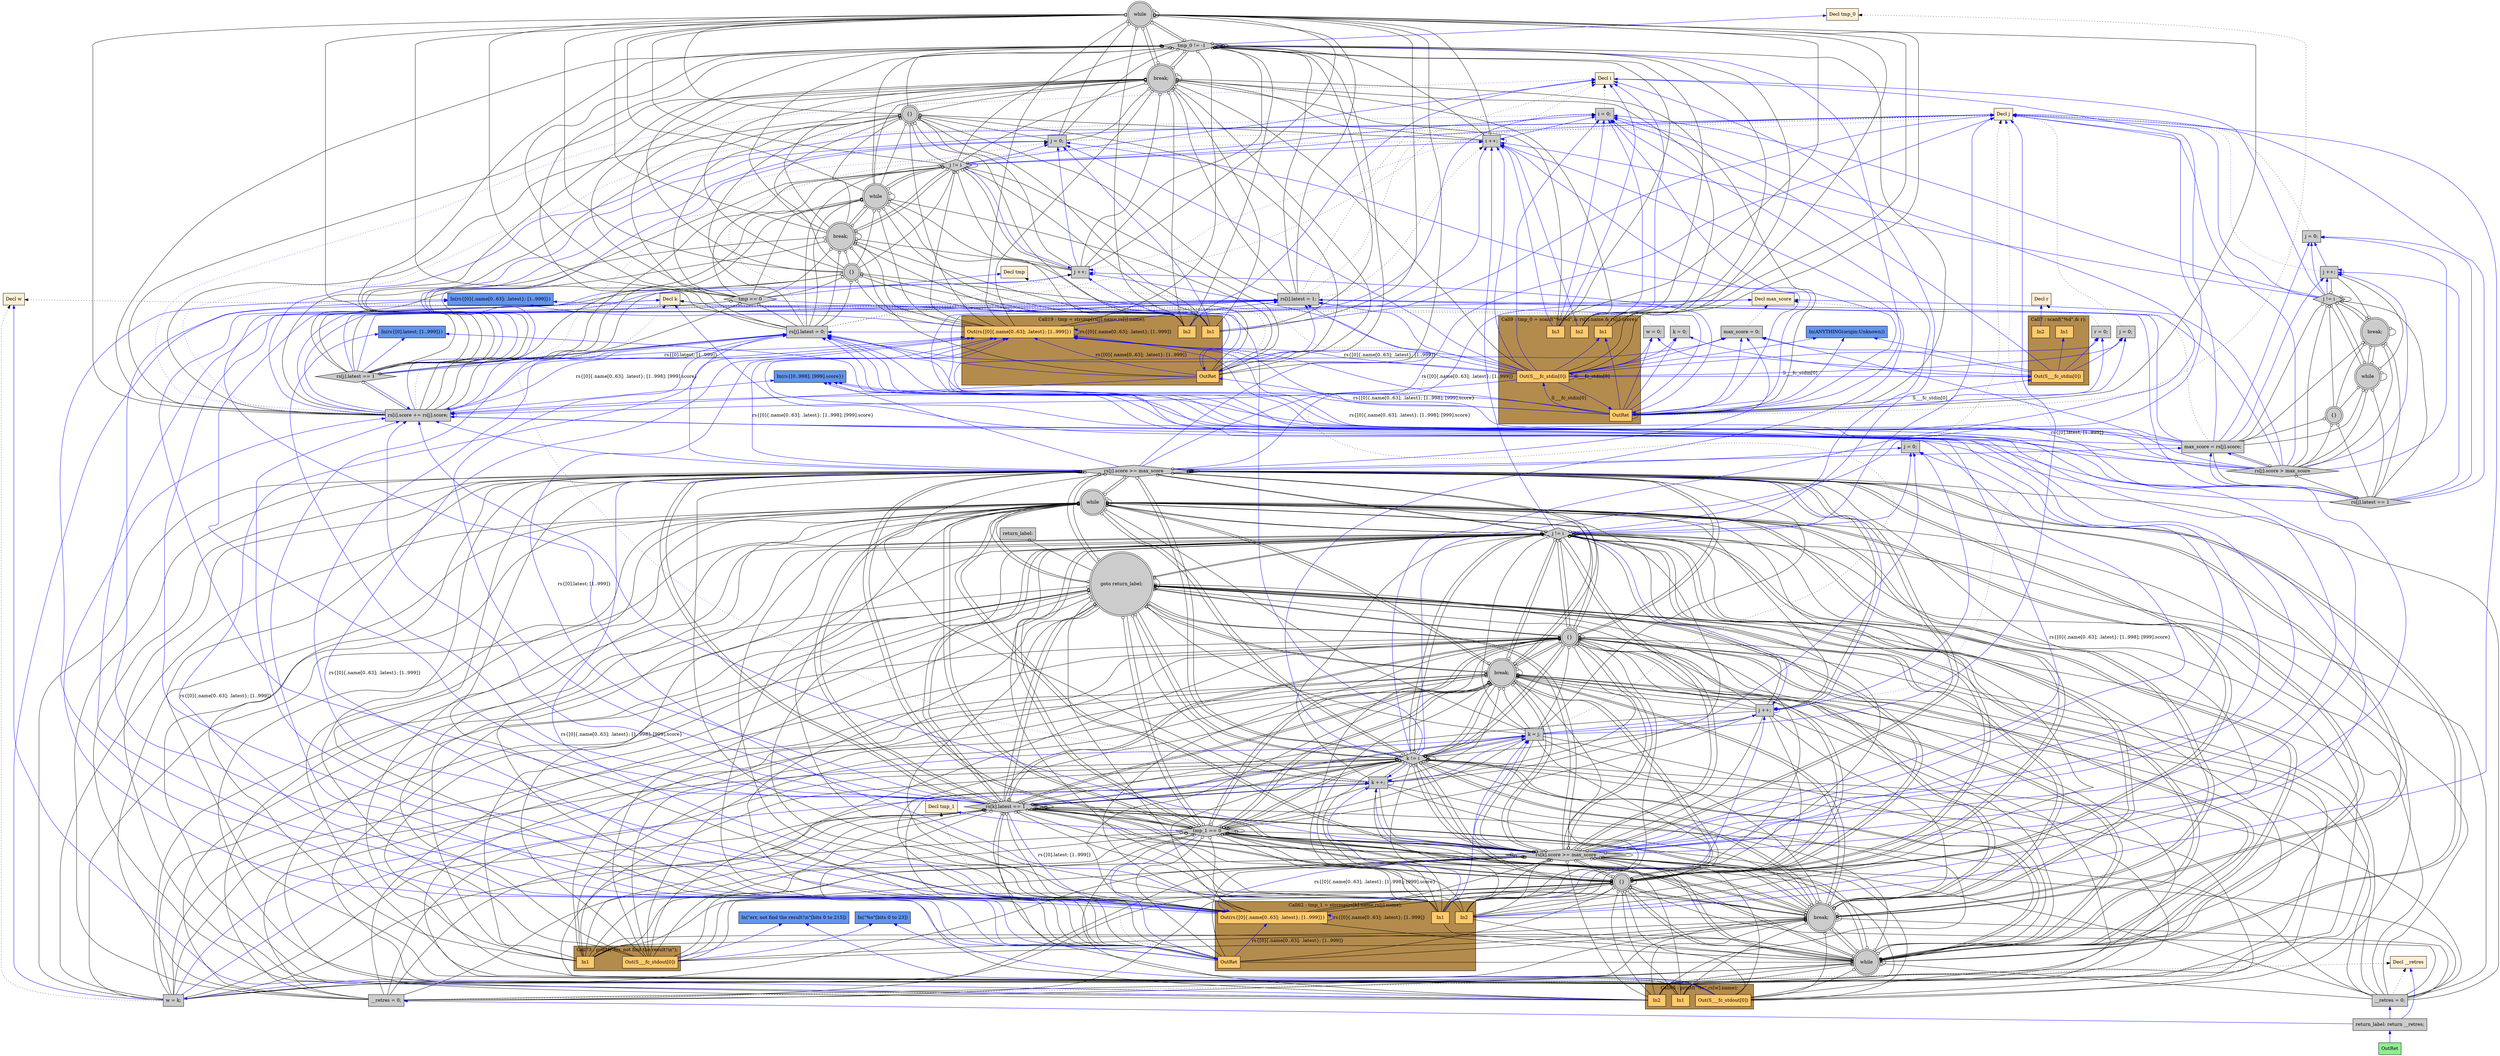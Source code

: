 digraph G {
  rankdir=TB;
  node [style="filled", ];
  64 [label="j ++;", fillcolor="#CCCCCC", shape=box, ];
  65 [label="break;", fillcolor="#CCCCCC", shape=doublecircle, ];
  66 [label="j = 0;", fillcolor="#CCCCCC", shape=box, ];
  67 [label="while", fillcolor="#CCCCCC", shape=doublecircle, ];
  68 [label="j != i", fillcolor="#CCCCCC", shape=diamond, ];
  69 [label="{}", fillcolor="#CCCCCC", shape=doublecircle, ];
  70 [label="rs[j].score >= max_score", fillcolor="#CCCCCC", shape=diamond, ];
  71 [label="k = j;", fillcolor="#CCCCCC", shape=box, ];
  72 [label="while", fillcolor="#CCCCCC", shape=doublecircle, ];
  73 [label="k != i", fillcolor="#CCCCCC", shape=diamond, ];
  74 [label="break;", fillcolor="#CCCCCC", shape=doublecircle, ];
  10 [label="Decl r", fillcolor="#FFEFD5", shape=box, ];
  75 [label="{}", fillcolor="#CCCCCC", shape=doublecircle, ];
  11 [label="Decl i", fillcolor="#FFEFD5", shape=box, ];
  76 [label="rs[k].latest == 1", fillcolor="#CCCCCC", shape=diamond, ];
  12 [label="Decl j", fillcolor="#FFEFD5", shape=box, ];
  77 [label="rs[k].score >= max_score", fillcolor="#CCCCCC", shape=diamond, ];
  13 [label="Decl w", fillcolor="#FFEFD5", shape=box, ];
  14 [label="Decl k", fillcolor="#FFEFD5", shape=box, ];
  79 [label="In1", fillcolor="#FFCA6E", shape=box, ];
  15 [label="Decl max_score", fillcolor="#FFEFD5", shape=box, ];
  80 [label="In2", fillcolor="#FFCA6E", shape=box, ];
  16 [label="Decl tmp", fillcolor="#FFEFD5", shape=box, ];
  81 [label="Out(rs{[0]{.name[0..63]; .latest}; [1..999]})",
      fillcolor="#FFCA6E", shape=box, ];
  17 [label="Decl tmp_0", fillcolor="#FFEFD5", shape=box, ];
  82 [label="OutRet", fillcolor="#FFCA6E", shape=box, ];
  18 [label="Decl tmp_1", fillcolor="#FFEFD5", shape=box, ];
  83 [label="tmp_1 == 0", fillcolor="#CCCCCC", shape=diamond, ];
  19 [label="Decl __retres", fillcolor="#FFEFD5", shape=box, ];
  84 [label="k ++;", fillcolor="#CCCCCC", shape=box, ];
  20 [label="r = 0;", fillcolor="#CCCCCC", shape=box, ];
  85 [label="j ++;", fillcolor="#CCCCCC", shape=box, ];
  21 [label="i = 0;", fillcolor="#CCCCCC", shape=box, ];
  86 [label="w = k;", fillcolor="#CCCCCC", shape=box, ];
  22 [label="j = 0;", fillcolor="#CCCCCC", shape=box, ];
  87 [label="break;", fillcolor="#CCCCCC", shape=doublecircle, ];
  23 [label="w = 0;", fillcolor="#CCCCCC", shape=box, ];
  24 [label="k = 0;", fillcolor="#CCCCCC", shape=box, ];
  89 [label="In1", fillcolor="#FFCA6E", shape=box, ];
  25 [label="max_score = 0;", fillcolor="#CCCCCC", shape=box, ];
  90 [label="In2", fillcolor="#FFCA6E", shape=box, ];
  91 [label="Out(S___fc_stdout[0])", fillcolor="#FFCA6E", shape=box, ];
  27 [label="In1", fillcolor="#FFCA6E", shape=box, ];
  28 [label="In2", fillcolor="#FFCA6E", shape=box, ];
  93 [label="In1", fillcolor="#FFCA6E", shape=box, ];
  29 [label="Out(S___fc_stdin[0])", fillcolor="#FFCA6E", shape=box, ];
  94 [label="Out(S___fc_stdout[0])", fillcolor="#FFCA6E", shape=box, ];
  30 [label="while", fillcolor="#CCCCCC", shape=doublecircle, ];
  95 [label="__retres = 0;", fillcolor="#CCCCCC", shape=box, ];
  96 [label="__retres = 0;", fillcolor="#CCCCCC", shape=box, ];
  32 [label="In1", fillcolor="#FFCA6E", shape=box, ];
  97 [label="goto return_label;", fillcolor="#CCCCCC", shape=doublecircle, ];
  33 [label="In2", fillcolor="#FFCA6E", shape=box, ];
  98 [label="return_label:", fillcolor="#CCCCCC", shape=box, ];
  34 [label="In3", fillcolor="#FFCA6E", shape=box, ];
  99 [label="return_label: return __retres;", fillcolor="#CCCCCC", shape=box, ];
  35 [label="Out(S___fc_stdin[0])", fillcolor="#FFCA6E", shape=box, ];
  100 [label="OutRet", fillcolor="#90EE90", shape=box, ];
  36 [label="OutRet", fillcolor="#FFCA6E", shape=box, ];
  101 [label="In(\"%s\"[bits 0 to 23])", fillcolor="#6495ED", shape=box, ];
  37 [label="tmp_0 != -1", fillcolor="#CCCCCC", shape=diamond, ];
  102 [label="In(\"err, not find the result!\\n\"[bits 0 to 215])",
       fillcolor="#6495ED", shape=box, ];
  38 [label="{}", fillcolor="#CCCCCC", shape=doublecircle, ];
  103 [label="In(rs{[0..998]; [999].score})", fillcolor="#6495ED", shape=box, ];
  39 [label="j = 0;", fillcolor="#CCCCCC", shape=box, ];
  104 [label="In(rs{[0]{.name[0..63]; .latest}; [1..999]})",
       fillcolor="#6495ED", shape=box, ];
  40 [label="while", fillcolor="#CCCCCC", shape=doublecircle, ];
  105 [label="In(rs{[0].latest; [1..999]})", fillcolor="#6495ED", shape=box, ];
  41 [label="j != i", fillcolor="#CCCCCC", shape=diamond, ];
  106 [label="In(ANYTHING(origin:Unknown))", fillcolor="#6495ED", shape=box, ];
  42 [label="break;", fillcolor="#CCCCCC", shape=doublecircle, ];
  43 [label="{}", fillcolor="#CCCCCC", shape=doublecircle, ];
  45 [label="In1", fillcolor="#FFCA6E", shape=box, ];
  46 [label="In2", fillcolor="#FFCA6E", shape=box, ];
  47 [label="Out(rs{[0]{.name[0..63]; .latest}; [1..999]})",
      fillcolor="#FFCA6E", shape=box, ];
  48 [label="OutRet", fillcolor="#FFCA6E", shape=box, ];
  49 [label="tmp == 0", fillcolor="#CCCCCC", shape=diamond, ];
  50 [label="rs[j].latest == 1", fillcolor="#CCCCCC", shape=diamond, ];
  51 [label="rs[i].score += rs[j].score;", fillcolor="#CCCCCC", shape=box, ];
  52 [label="rs[j].latest = 0;", fillcolor="#CCCCCC", shape=box, ];
  53 [label="j ++;", fillcolor="#CCCCCC", shape=box, ];
  54 [label="rs[i].latest = 1;", fillcolor="#CCCCCC", shape=box, ];
  55 [label="i ++;", fillcolor="#CCCCCC", shape=box, ];
  56 [label="break;", fillcolor="#CCCCCC", shape=doublecircle, ];
  57 [label="j = 0;", fillcolor="#CCCCCC", shape=box, ];
  58 [label="while", fillcolor="#CCCCCC", shape=doublecircle, ];
  59 [label="j != i", fillcolor="#CCCCCC", shape=diamond, ];
  60 [label="{}", fillcolor="#CCCCCC", shape=doublecircle, ];
  61 [label="rs[j].score > max_score", fillcolor="#CCCCCC", shape=diamond, ];
  62 [label="rs[j].latest == 1", fillcolor="#CCCCCC", shape=diamond, ];
  63 [label="max_score = rs[j].score;", fillcolor="#CCCCCC", shape=box, ];
  
  subgraph cluster_Call19 { label="Call19 : tmp = strcmp(rs[j].name,rs[i].name);";
                            fillcolor="#B38B4D"; style="filled"; 48;47;46;45;
     };
  subgraph cluster_Call62 { label="Call62 : tmp_1 = strcmp(rs[k].name,rs[j].name);";
                            fillcolor="#B38B4D"; style="filled"; 82;81;80;79;
     };
  subgraph cluster_Call65 { label="Call65 : printf(\"%s\",rs[w].name);";
                            fillcolor="#B38B4D"; style="filled"; 91;90;89;
     };
  subgraph cluster_Call7 { label="Call7 : scanf(\"%d\",& r);";
                           fillcolor="#B38B4D"; style="filled"; 29;28;27;
     };
  subgraph cluster_Call73 { label="Call73 : printf(\"err, not find the result!\\n\");";
                            fillcolor="#B38B4D"; style="filled"; 94;93;
     };
  subgraph cluster_Call9 { label="Call9 : tmp_0 = scanf(\"%s%d\",& rs[i].name,& rs[i].score);";
                           fillcolor="#B38B4D"; style="filled"; 36;35;34;33;32;
     };
  
  edge [dir=back, ];
  12 -> 64 [color="#0000FF", style="dotted", ];
  57 -> 64 [color="#0000FF", ];
  58 -> 64 [color="#000000", arrowtail=odot, ];
  59 -> 64 [color="#000000", arrowtail=odot, ];
  64 -> 64 [color="#0000FF", ];
  65 -> 64 [color="#000000", arrowtail=odot, ];
  58 -> 65 [color="#000000", arrowtail=odot, ];
  59 -> 65 [color="#000000", arrowtail=odot, ];
  65 -> 65 [color="#000000", arrowtail=odot, ];
  12 -> 66 [color="#000000", style="dotted", ];
  67 -> 67 [color="#000000", arrowtail=odot, ];
  68 -> 67 [color="#000000", arrowtail=odot, ];
  69 -> 67 [color="#000000", arrowtail=odot, ];
  70 -> 67 [color="#000000", arrowtail=odot, ];
  72 -> 67 [color="#000000", arrowtail=odot, ];
  73 -> 67 [color="#000000", arrowtail=odot, ];
  74 -> 67 [color="#000000", arrowtail=odot, ];
  75 -> 67 [color="#000000", arrowtail=odot, ];
  76 -> 67 [color="#000000", arrowtail=odot, ];
  77 -> 67 [color="#000000", arrowtail=odot, ];
  83 -> 67 [color="#000000", arrowtail=odot, ];
  87 -> 67 [color="#000000", arrowtail=odot, ];
  97 -> 67 [color="#000000", arrowtail=odot, ];
  11 -> 68 [color="#0000FF", ];
  12 -> 68 [color="#0000FF", ];
  21 -> 68 [color="#0000FF", ];
  55 -> 68 [color="#0000FF", ];
  66 -> 68 [color="#0000FF", ];
  67 -> 68 [color="#000000", arrowtail=odot, ];
  68 -> 68 [color="#000000", arrowtail=odot, ];
  69 -> 68 [color="#000000", arrowtail=odot, ];
  70 -> 68 [color="#000000", arrowtail=odot, ];
  72 -> 68 [color="#000000", arrowtail=odot, ];
  73 -> 68 [color="#000000", arrowtail=odot, ];
  74 -> 68 [color="#000000", arrowtail=odot, ];
  75 -> 68 [color="#000000", arrowtail=odot, ];
  76 -> 68 [color="#000000", arrowtail=odot, ];
  77 -> 68 [color="#000000", arrowtail=odot, ];
  83 -> 68 [color="#000000", arrowtail=odot, ];
  85 -> 68 [color="#0000FF", ];
  87 -> 68 [color="#000000", arrowtail=odot, ];
  97 -> 68 [color="#000000", arrowtail=odot, ];
  67 -> 69 [color="#000000", arrowtail=odot, ];
  68 -> 69 [color="#000000", arrowtail=odot, ];
  69 -> 69 [color="#000000", arrowtail=odot, ];
  70 -> 69 [color="#000000", arrowtail=odot, ];
  72 -> 69 [color="#000000", arrowtail=odot, ];
  73 -> 69 [color="#000000", arrowtail=odot, ];
  74 -> 69 [color="#000000", arrowtail=odot, ];
  75 -> 69 [color="#000000", arrowtail=odot, ];
  76 -> 69 [color="#000000", arrowtail=odot, ];
  77 -> 69 [color="#000000", arrowtail=odot, ];
  83 -> 69 [color="#000000", arrowtail=odot, ];
  87 -> 69 [color="#000000", arrowtail=odot, ];
  97 -> 69 [color="#000000", arrowtail=odot, ];
  12 -> 70 [color="#0000FF", ];
  15 -> 70 [color="#0000FF", ];
  25 -> 70 [color="#0000FF", ];
  47 -> 70 [label="rs{[0]{.name[0..63]; .latest}; [1..998]; [999].score}",
            color="#0000FF", ];
  51 -> 70 [color="#0000FF", ];
  52 -> 70 [color="#0000FF", ];
  54 -> 70 [color="#0000FF", ];
  63 -> 70 [color="#0000FF", ];
  66 -> 70 [color="#0000FF", ];
  67 -> 70 [color="#000000", arrowtail=odot, ];
  68 -> 70 [color="#000000", arrowtail=odot, ];
  69 -> 70 [color="#000000", arrowtail=odot, ];
  70 -> 70 [color="#000000", arrowtail=odot, ];
  72 -> 70 [color="#000000", arrowtail=odot, ];
  73 -> 70 [color="#000000", arrowtail=odot, ];
  74 -> 70 [color="#000000", arrowtail=odot, ];
  75 -> 70 [color="#000000", arrowtail=odot, ];
  76 -> 70 [color="#000000", arrowtail=odot, ];
  77 -> 70 [color="#000000", arrowtail=odot, ];
  81 -> 70 [label="rs{[0]{.name[0..63]; .latest}; [1..998]; [999].score}",
            color="#0000FF", ];
  83 -> 70 [color="#000000", arrowtail=odot, ];
  85 -> 70 [color="#0000FF", ];
  87 -> 70 [color="#000000", arrowtail=odot, ];
  97 -> 70 [color="#000000", arrowtail=odot, ];
  103 -> 70 [color="#0000FF", ];
  12 -> 71 [color="#0000FF", ];
  14 -> 71 [color="#000000", style="dotted", ];
  66 -> 71 [color="#0000FF", ];
  67 -> 71 [color="#000000", arrowtail=odot, ];
  68 -> 71 [color="#000000", arrowtail=odot, ];
  69 -> 71 [color="#000000", arrowtail=odot, ];
  70 -> 71 [color="#000000", arrowtail=odot, ];
  72 -> 71 [color="#000000", arrowtail=odot, ];
  73 -> 71 [color="#000000", arrowtail=odot, ];
  74 -> 71 [color="#000000", arrowtail=odot, ];
  75 -> 71 [color="#000000", arrowtail=odot, ];
  76 -> 71 [color="#000000", arrowtail=odot, ];
  77 -> 71 [color="#000000", arrowtail=odot, ];
  83 -> 71 [color="#000000", arrowtail=odot, ];
  85 -> 71 [color="#0000FF", ];
  87 -> 71 [color="#000000", arrowtail=odot, ];
  97 -> 71 [color="#000000", arrowtail=odot, ];
  67 -> 72 [color="#000000", arrowtail=odot, ];
  68 -> 72 [color="#000000", arrowtail=odot, ];
  69 -> 72 [color="#000000", arrowtail=odot, ];
  70 -> 72 [color="#000000", arrowtail=odot, ];
  72 -> 72 [color="#000000", arrowtail=odot, ];
  73 -> 72 [color="#000000", arrowtail=odot, ];
  74 -> 72 [color="#000000", arrowtail=odot, ];
  75 -> 72 [color="#000000", arrowtail=odot, ];
  76 -> 72 [color="#000000", arrowtail=odot, ];
  77 -> 72 [color="#000000", arrowtail=odot, ];
  83 -> 72 [color="#000000", arrowtail=odot, ];
  87 -> 72 [color="#000000", arrowtail=odot, ];
  97 -> 72 [color="#000000", arrowtail=odot, ];
  11 -> 73 [color="#0000FF", ];
  14 -> 73 [color="#0000FF", ];
  21 -> 73 [color="#0000FF", ];
  55 -> 73 [color="#0000FF", ];
  67 -> 73 [color="#000000", arrowtail=odot, ];
  68 -> 73 [color="#000000", arrowtail=odot, ];
  69 -> 73 [color="#000000", arrowtail=odot, ];
  70 -> 73 [color="#000000", arrowtail=odot, ];
  71 -> 73 [color="#0000FF", ];
  72 -> 73 [color="#000000", arrowtail=odot, ];
  73 -> 73 [color="#000000", arrowtail=odot, ];
  74 -> 73 [color="#000000", arrowtail=odot, ];
  75 -> 73 [color="#000000", arrowtail=odot, ];
  76 -> 73 [color="#000000", arrowtail=odot, ];
  77 -> 73 [color="#000000", arrowtail=odot, ];
  83 -> 73 [color="#000000", arrowtail=odot, ];
  84 -> 73 [color="#0000FF", ];
  87 -> 73 [color="#000000", arrowtail=odot, ];
  97 -> 73 [color="#000000", arrowtail=odot, ];
  67 -> 74 [color="#000000", arrowtail=odot, ];
  68 -> 74 [color="#000000", arrowtail=odot, ];
  69 -> 74 [color="#000000", arrowtail=odot, ];
  70 -> 74 [color="#000000", arrowtail=odot, ];
  72 -> 74 [color="#000000", arrowtail=odot, ];
  73 -> 74 [color="#000000", arrowtail=odot, ];
  74 -> 74 [color="#000000", arrowtail=odot, ];
  75 -> 74 [color="#000000", arrowtail=odot, ];
  76 -> 74 [color="#000000", arrowtail=odot, ];
  77 -> 74 [color="#000000", arrowtail=odot, ];
  83 -> 74 [color="#000000", arrowtail=odot, ];
  87 -> 74 [color="#000000", arrowtail=odot, ];
  97 -> 74 [color="#000000", arrowtail=odot, ];
  67 -> 75 [color="#000000", arrowtail=odot, ];
  68 -> 75 [color="#000000", arrowtail=odot, ];
  69 -> 75 [color="#000000", arrowtail=odot, ];
  70 -> 75 [color="#000000", arrowtail=odot, ];
  72 -> 75 [color="#000000", arrowtail=odot, ];
  73 -> 75 [color="#000000", arrowtail=odot, ];
  74 -> 75 [color="#000000", arrowtail=odot, ];
  75 -> 75 [color="#000000", arrowtail=odot, ];
  76 -> 75 [color="#000000", arrowtail=odot, ];
  77 -> 75 [color="#000000", arrowtail=odot, ];
  83 -> 75 [color="#000000", arrowtail=odot, ];
  87 -> 75 [color="#000000", arrowtail=odot, ];
  97 -> 75 [color="#000000", arrowtail=odot, ];
  14 -> 76 [color="#0000FF", ];
  47 -> 76 [label="rs{[0].latest; [1..999]}", color="#0000FF", ];
  51 -> 76 [color="#0000FF", ];
  52 -> 76 [color="#0000FF", ];
  54 -> 76 [color="#0000FF", ];
  67 -> 76 [color="#000000", arrowtail=odot, ];
  68 -> 76 [color="#000000", arrowtail=odot, ];
  69 -> 76 [color="#000000", arrowtail=odot, ];
  70 -> 76 [color="#000000", arrowtail=odot, ];
  71 -> 76 [color="#0000FF", ];
  72 -> 76 [color="#000000", arrowtail=odot, ];
  73 -> 76 [color="#000000", arrowtail=odot, ];
  74 -> 76 [color="#000000", arrowtail=odot, ];
  75 -> 76 [color="#000000", arrowtail=odot, ];
  76 -> 76 [color="#000000", arrowtail=odot, ];
  77 -> 76 [color="#000000", arrowtail=odot, ];
  81 -> 76 [label="rs{[0].latest; [1..999]}", color="#0000FF", ];
  83 -> 76 [color="#000000", arrowtail=odot, ];
  84 -> 76 [color="#0000FF", ];
  87 -> 76 [color="#000000", arrowtail=odot, ];
  97 -> 76 [color="#000000", arrowtail=odot, ];
  105 -> 76 [color="#0000FF", ];
  14 -> 77 [color="#0000FF", ];
  15 -> 77 [color="#0000FF", ];
  25 -> 77 [color="#0000FF", ];
  47 -> 77 [label="rs{[0]{.name[0..63]; .latest}; [1..998]; [999].score}",
            color="#0000FF", ];
  51 -> 77 [color="#0000FF", ];
  52 -> 77 [color="#0000FF", ];
  54 -> 77 [color="#0000FF", ];
  63 -> 77 [color="#0000FF", ];
  67 -> 77 [color="#000000", arrowtail=odot, ];
  68 -> 77 [color="#000000", arrowtail=odot, ];
  69 -> 77 [color="#000000", arrowtail=odot, ];
  70 -> 77 [color="#000000", arrowtail=odot, ];
  71 -> 77 [color="#0000FF", ];
  72 -> 77 [color="#000000", arrowtail=odot, ];
  73 -> 77 [color="#000000", arrowtail=odot, ];
  74 -> 77 [color="#000000", arrowtail=odot, ];
  75 -> 77 [color="#000000", arrowtail=odot, ];
  76 -> 77 [color="#000000", arrowtail=odot, ];
  77 -> 77 [color="#000000", arrowtail=odot, ];
  81 -> 77 [label="rs{[0]{.name[0..63]; .latest}; [1..998]; [999].score}",
            color="#0000FF", ];
  83 -> 77 [color="#000000", arrowtail=odot, ];
  84 -> 77 [color="#0000FF", ];
  87 -> 77 [color="#000000", arrowtail=odot, ];
  97 -> 77 [color="#000000", arrowtail=odot, ];
  103 -> 77 [color="#0000FF", ];
  14 -> 79 [color="#0000FF", ];
  67 -> 79 [color="#000000", arrowtail=odot, ];
  68 -> 79 [color="#000000", arrowtail=odot, ];
  69 -> 79 [color="#000000", arrowtail=odot, ];
  70 -> 79 [color="#000000", arrowtail=odot, ];
  71 -> 79 [color="#0000FF", ];
  72 -> 79 [color="#000000", arrowtail=odot, ];
  73 -> 79 [color="#000000", arrowtail=odot, ];
  74 -> 79 [color="#000000", arrowtail=odot, ];
  75 -> 79 [color="#000000", arrowtail=odot, ];
  76 -> 79 [color="#000000", arrowtail=odot, ];
  77 -> 79 [color="#000000", arrowtail=odot, ];
  83 -> 79 [color="#000000", arrowtail=odot, ];
  84 -> 79 [color="#0000FF", ];
  87 -> 79 [color="#000000", arrowtail=odot, ];
  97 -> 79 [color="#000000", arrowtail=odot, ];
  12 -> 80 [color="#0000FF", ];
  66 -> 80 [color="#0000FF", ];
  67 -> 80 [color="#000000", arrowtail=odot, ];
  68 -> 80 [color="#000000", arrowtail=odot, ];
  69 -> 80 [color="#000000", arrowtail=odot, ];
  70 -> 80 [color="#000000", arrowtail=odot, ];
  72 -> 80 [color="#000000", arrowtail=odot, ];
  73 -> 80 [color="#000000", arrowtail=odot, ];
  74 -> 80 [color="#000000", arrowtail=odot, ];
  75 -> 80 [color="#000000", arrowtail=odot, ];
  76 -> 80 [color="#000000", arrowtail=odot, ];
  77 -> 80 [color="#000000", arrowtail=odot, ];
  83 -> 80 [color="#000000", arrowtail=odot, ];
  85 -> 80 [color="#0000FF", ];
  87 -> 80 [color="#000000", arrowtail=odot, ];
  97 -> 80 [color="#000000", arrowtail=odot, ];
  47 -> 81 [label="rs{[0]{.name[0..63]; .latest}; [1..999]}",
            color="#0000FF", ];
  51 -> 81 [color="#0000FF", ];
  52 -> 81 [color="#0000FF", ];
  54 -> 81 [color="#0000FF", ];
  67 -> 81 [color="#000000", arrowtail=odot, ];
  68 -> 81 [color="#000000", arrowtail=odot, ];
  69 -> 81 [color="#000000", arrowtail=odot, ];
  70 -> 81 [color="#000000", arrowtail=odot, ];
  72 -> 81 [color="#000000", arrowtail=odot, ];
  73 -> 81 [color="#000000", arrowtail=odot, ];
  74 -> 81 [color="#000000", arrowtail=odot, ];
  75 -> 81 [color="#000000", arrowtail=odot, ];
  76 -> 81 [color="#000000", arrowtail=odot, ];
  77 -> 81 [color="#000000", arrowtail=odot, ];
  81 -> 81 [label="rs{[0]{.name[0..63]; .latest}; [1..999]}",
            color="#0000FF", ];
  83 -> 81 [color="#000000", arrowtail=odot, ];
  87 -> 81 [color="#000000", arrowtail=odot, ];
  97 -> 81 [color="#000000", arrowtail=odot, ];
  104 -> 81 [color="#0000FF", ];
  18 -> 82 [color="#000000", style="dotted", ];
  47 -> 82 [label="rs{[0]{.name[0..63]; .latest}; [1..999]}",
            color="#0000FF", ];
  51 -> 82 [color="#0000FF", ];
  52 -> 82 [color="#0000FF", ];
  54 -> 82 [color="#0000FF", ];
  67 -> 82 [color="#000000", arrowtail=odot, ];
  68 -> 82 [color="#000000", arrowtail=odot, ];
  69 -> 82 [color="#000000", arrowtail=odot, ];
  70 -> 82 [color="#000000", arrowtail=odot, ];
  72 -> 82 [color="#000000", arrowtail=odot, ];
  73 -> 82 [color="#000000", arrowtail=odot, ];
  74 -> 82 [color="#000000", arrowtail=odot, ];
  75 -> 82 [color="#000000", arrowtail=odot, ];
  76 -> 82 [color="#000000", arrowtail=odot, ];
  77 -> 82 [color="#000000", arrowtail=odot, ];
  81 -> 82 [label="rs{[0]{.name[0..63]; .latest}; [1..999]}",
            color="#0000FF", ];
  83 -> 82 [color="#000000", arrowtail=odot, ];
  87 -> 82 [color="#000000", arrowtail=odot, ];
  97 -> 82 [color="#000000", arrowtail=odot, ];
  104 -> 82 [color="#0000FF", ];
  18 -> 83 [color="#0000FF", ];
  67 -> 83 [color="#000000", arrowtail=odot, ];
  68 -> 83 [color="#000000", arrowtail=odot, ];
  69 -> 83 [color="#000000", arrowtail=odot, ];
  70 -> 83 [color="#000000", arrowtail=odot, ];
  72 -> 83 [color="#000000", arrowtail=odot, ];
  73 -> 83 [color="#000000", arrowtail=odot, ];
  74 -> 83 [color="#000000", arrowtail=odot, ];
  75 -> 83 [color="#000000", arrowtail=odot, ];
  76 -> 83 [color="#000000", arrowtail=odot, ];
  77 -> 83 [color="#000000", arrowtail=odot, ];
  82 -> 83 [color="#0000FF", ];
  83 -> 83 [color="#000000", arrowtail=odot, ];
  87 -> 83 [color="#000000", arrowtail=odot, ];
  97 -> 83 [color="#000000", arrowtail=odot, ];
  14 -> 84 [color="#0000FF", style="dotted", ];
  67 -> 84 [color="#000000", arrowtail=odot, ];
  68 -> 84 [color="#000000", arrowtail=odot, ];
  69 -> 84 [color="#000000", arrowtail=odot, ];
  70 -> 84 [color="#000000", arrowtail=odot, ];
  71 -> 84 [color="#0000FF", ];
  72 -> 84 [color="#000000", arrowtail=odot, ];
  73 -> 84 [color="#000000", arrowtail=odot, ];
  74 -> 84 [color="#000000", arrowtail=odot, ];
  75 -> 84 [color="#000000", arrowtail=odot, ];
  76 -> 84 [color="#000000", arrowtail=odot, ];
  77 -> 84 [color="#000000", arrowtail=odot, ];
  83 -> 84 [color="#000000", arrowtail=odot, ];
  84 -> 84 [color="#0000FF", ];
  87 -> 84 [color="#000000", arrowtail=odot, ];
  97 -> 84 [color="#000000", arrowtail=odot, ];
  10 -> 20 [color="#000000", style="dotted", ];
  12 -> 85 [color="#0000FF", style="dotted", ];
  66 -> 85 [color="#0000FF", ];
  67 -> 85 [color="#000000", arrowtail=odot, ];
  68 -> 85 [color="#000000", arrowtail=odot, ];
  69 -> 85 [color="#000000", arrowtail=odot, ];
  70 -> 85 [color="#000000", arrowtail=odot, ];
  72 -> 85 [color="#000000", arrowtail=odot, ];
  73 -> 85 [color="#000000", arrowtail=odot, ];
  74 -> 85 [color="#000000", arrowtail=odot, ];
  75 -> 85 [color="#000000", arrowtail=odot, ];
  76 -> 85 [color="#000000", arrowtail=odot, ];
  77 -> 85 [color="#000000", arrowtail=odot, ];
  83 -> 85 [color="#000000", arrowtail=odot, ];
  85 -> 85 [color="#0000FF", ];
  87 -> 85 [color="#000000", arrowtail=odot, ];
  97 -> 85 [color="#000000", arrowtail=odot, ];
  11 -> 21 [color="#000000", style="dotted", ];
  13 -> 86 [color="#000000", style="dotted", ];
  14 -> 86 [color="#0000FF", ];
  67 -> 86 [color="#000000", arrowtail=odot, ];
  68 -> 86 [color="#000000", arrowtail=odot, ];
  69 -> 86 [color="#000000", arrowtail=odot, ];
  70 -> 86 [color="#000000", arrowtail=odot, ];
  71 -> 86 [color="#0000FF", ];
  72 -> 86 [color="#000000", arrowtail=odot, ];
  73 -> 86 [color="#000000", arrowtail=odot, ];
  74 -> 86 [color="#000000", arrowtail=odot, ];
  75 -> 86 [color="#000000", arrowtail=odot, ];
  76 -> 86 [color="#000000", arrowtail=odot, ];
  77 -> 86 [color="#000000", arrowtail=odot, ];
  83 -> 86 [color="#000000", arrowtail=odot, ];
  84 -> 86 [color="#0000FF", ];
  87 -> 86 [color="#000000", arrowtail=odot, ];
  97 -> 86 [color="#000000", arrowtail=odot, ];
  12 -> 22 [color="#000000", style="dotted", ];
  67 -> 87 [color="#000000", arrowtail=odot, ];
  68 -> 87 [color="#000000", arrowtail=odot, ];
  69 -> 87 [color="#000000", arrowtail=odot, ];
  70 -> 87 [color="#000000", arrowtail=odot, ];
  72 -> 87 [color="#000000", arrowtail=odot, ];
  73 -> 87 [color="#000000", arrowtail=odot, ];
  74 -> 87 [color="#000000", arrowtail=odot, ];
  75 -> 87 [color="#000000", arrowtail=odot, ];
  76 -> 87 [color="#000000", arrowtail=odot, ];
  77 -> 87 [color="#000000", arrowtail=odot, ];
  83 -> 87 [color="#000000", arrowtail=odot, ];
  87 -> 87 [color="#000000", arrowtail=odot, ];
  97 -> 87 [color="#000000", arrowtail=odot, ];
  13 -> 23 [color="#000000", style="dotted", ];
  14 -> 24 [color="#000000", style="dotted", ];
  67 -> 89 [color="#000000", arrowtail=odot, ];
  68 -> 89 [color="#000000", arrowtail=odot, ];
  69 -> 89 [color="#000000", arrowtail=odot, ];
  70 -> 89 [color="#000000", arrowtail=odot, ];
  72 -> 89 [color="#000000", arrowtail=odot, ];
  73 -> 89 [color="#000000", arrowtail=odot, ];
  74 -> 89 [color="#000000", arrowtail=odot, ];
  75 -> 89 [color="#000000", arrowtail=odot, ];
  76 -> 89 [color="#000000", arrowtail=odot, ];
  77 -> 89 [color="#000000", arrowtail=odot, ];
  83 -> 89 [color="#000000", arrowtail=odot, ];
  87 -> 89 [color="#000000", arrowtail=odot, ];
  97 -> 89 [color="#000000", arrowtail=odot, ];
  15 -> 25 [color="#000000", style="dotted", ];
  13 -> 90 [color="#0000FF", ];
  67 -> 90 [color="#000000", arrowtail=odot, ];
  68 -> 90 [color="#000000", arrowtail=odot, ];
  69 -> 90 [color="#000000", arrowtail=odot, ];
  70 -> 90 [color="#000000", arrowtail=odot, ];
  72 -> 90 [color="#000000", arrowtail=odot, ];
  73 -> 90 [color="#000000", arrowtail=odot, ];
  74 -> 90 [color="#000000", arrowtail=odot, ];
  75 -> 90 [color="#000000", arrowtail=odot, ];
  76 -> 90 [color="#000000", arrowtail=odot, ];
  77 -> 90 [color="#000000", arrowtail=odot, ];
  83 -> 90 [color="#000000", arrowtail=odot, ];
  86 -> 90 [color="#0000FF", ];
  87 -> 90 [color="#000000", arrowtail=odot, ];
  97 -> 90 [color="#000000", arrowtail=odot, ];
  67 -> 91 [color="#000000", arrowtail=odot, ];
  68 -> 91 [color="#000000", arrowtail=odot, ];
  69 -> 91 [color="#000000", arrowtail=odot, ];
  70 -> 91 [color="#000000", arrowtail=odot, ];
  72 -> 91 [color="#000000", arrowtail=odot, ];
  73 -> 91 [color="#000000", arrowtail=odot, ];
  74 -> 91 [color="#000000", arrowtail=odot, ];
  75 -> 91 [color="#000000", arrowtail=odot, ];
  76 -> 91 [color="#000000", arrowtail=odot, ];
  77 -> 91 [color="#000000", arrowtail=odot, ];
  83 -> 91 [color="#000000", arrowtail=odot, ];
  87 -> 91 [color="#000000", arrowtail=odot, ];
  97 -> 91 [color="#000000", arrowtail=odot, ];
  101 -> 91 [color="#0000FF", ];
  102 -> 91 [color="#0000FF", ];
  10 -> 28 [color="#0000FF", ];
  67 -> 93 [color="#000000", arrowtail=odot, ];
  68 -> 93 [color="#000000", arrowtail=odot, ];
  69 -> 93 [color="#000000", arrowtail=odot, ];
  70 -> 93 [color="#000000", arrowtail=odot, ];
  72 -> 93 [color="#000000", arrowtail=odot, ];
  73 -> 93 [color="#000000", arrowtail=odot, ];
  74 -> 93 [color="#000000", arrowtail=odot, ];
  75 -> 93 [color="#000000", arrowtail=odot, ];
  76 -> 93 [color="#000000", arrowtail=odot, ];
  77 -> 93 [color="#000000", arrowtail=odot, ];
  83 -> 93 [color="#000000", arrowtail=odot, ];
  87 -> 93 [color="#000000", arrowtail=odot, ];
  97 -> 93 [color="#000000", arrowtail=odot, ];
  20 -> 29 [color="#0000FF", ];
  21 -> 29 [color="#0000FF", ];
  22 -> 29 [color="#0000FF", ];
  23 -> 29 [color="#0000FF", ];
  24 -> 29 [color="#0000FF", ];
  25 -> 29 [color="#0000FF", ];
  27 -> 29 [color="#0000FF", ];
  106 -> 29 [color="#0000FF", ];
  67 -> 94 [color="#000000", arrowtail=odot, ];
  68 -> 94 [color="#000000", arrowtail=odot, ];
  69 -> 94 [color="#000000", arrowtail=odot, ];
  70 -> 94 [color="#000000", arrowtail=odot, ];
  72 -> 94 [color="#000000", arrowtail=odot, ];
  73 -> 94 [color="#000000", arrowtail=odot, ];
  74 -> 94 [color="#000000", arrowtail=odot, ];
  75 -> 94 [color="#000000", arrowtail=odot, ];
  76 -> 94 [color="#000000", arrowtail=odot, ];
  77 -> 94 [color="#000000", arrowtail=odot, ];
  83 -> 94 [color="#000000", arrowtail=odot, ];
  87 -> 94 [color="#000000", arrowtail=odot, ];
  97 -> 94 [color="#000000", arrowtail=odot, ];
  101 -> 94 [color="#0000FF", ];
  102 -> 94 [color="#0000FF", ];
  30 -> 30 [color="#000000", arrowtail=odot, ];
  37 -> 30 [color="#000000", arrowtail=odot, ];
  56 -> 30 [color="#000000", arrowtail=odot, ];
  19 -> 95 [color="#000000", style="dotted", ];
  67 -> 95 [color="#000000", arrowtail=odot, ];
  68 -> 95 [color="#000000", arrowtail=odot, ];
  69 -> 95 [color="#000000", arrowtail=odot, ];
  70 -> 95 [color="#000000", arrowtail=odot, ];
  72 -> 95 [color="#000000", arrowtail=odot, ];
  73 -> 95 [color="#000000", arrowtail=odot, ];
  74 -> 95 [color="#000000", arrowtail=odot, ];
  75 -> 95 [color="#000000", arrowtail=odot, ];
  76 -> 95 [color="#000000", arrowtail=odot, ];
  77 -> 95 [color="#000000", arrowtail=odot, ];
  83 -> 95 [color="#000000", arrowtail=odot, ];
  87 -> 95 [color="#000000", arrowtail=odot, ];
  97 -> 95 [color="#000000", arrowtail=odot, ];
  19 -> 96 [color="#000000", style="dotted", ];
  67 -> 96 [color="#000000", arrowtail=odot, ];
  68 -> 96 [color="#000000", arrowtail=odot, ];
  69 -> 96 [color="#000000", arrowtail=odot, ];
  70 -> 96 [color="#000000", arrowtail=odot, ];
  72 -> 96 [color="#000000", arrowtail=odot, ];
  73 -> 96 [color="#000000", arrowtail=odot, ];
  74 -> 96 [color="#000000", arrowtail=odot, ];
  75 -> 96 [color="#000000", arrowtail=odot, ];
  76 -> 96 [color="#000000", arrowtail=odot, ];
  77 -> 96 [color="#000000", arrowtail=odot, ];
  83 -> 96 [color="#000000", arrowtail=odot, ];
  87 -> 96 [color="#000000", arrowtail=odot, ];
  97 -> 96 [color="#000000", arrowtail=odot, ];
  30 -> 32 [color="#000000", arrowtail=odot, ];
  37 -> 32 [color="#000000", arrowtail=odot, ];
  56 -> 32 [color="#000000", arrowtail=odot, ];
  67 -> 97 [color="#000000", arrowtail=odot, ];
  68 -> 97 [color="#000000", arrowtail=odot, ];
  69 -> 97 [color="#000000", arrowtail=odot, ];
  70 -> 97 [color="#000000", arrowtail=odot, ];
  72 -> 97 [color="#000000", arrowtail=odot, ];
  73 -> 97 [color="#000000", arrowtail=odot, ];
  74 -> 97 [color="#000000", arrowtail=odot, ];
  75 -> 97 [color="#000000", arrowtail=odot, ];
  76 -> 97 [color="#000000", arrowtail=odot, ];
  77 -> 97 [color="#000000", arrowtail=odot, ];
  83 -> 97 [color="#000000", arrowtail=odot, ];
  87 -> 97 [color="#000000", arrowtail=odot, ];
  97 -> 97 [color="#000000", arrowtail=odot, ];
  98 -> 97 [color="#000000", arrowtail=odot, ];
  11 -> 33 [color="#0000FF", ];
  21 -> 33 [color="#0000FF", ];
  30 -> 33 [color="#000000", arrowtail=odot, ];
  37 -> 33 [color="#000000", arrowtail=odot, ];
  55 -> 33 [color="#0000FF", ];
  56 -> 33 [color="#000000", arrowtail=odot, ];
  11 -> 34 [color="#0000FF", ];
  21 -> 34 [color="#0000FF", ];
  30 -> 34 [color="#000000", arrowtail=odot, ];
  37 -> 34 [color="#000000", arrowtail=odot, ];
  55 -> 34 [color="#0000FF", ];
  56 -> 34 [color="#000000", arrowtail=odot, ];
  19 -> 99 [color="#0000FF", ];
  95 -> 99 [color="#0000FF", ];
  96 -> 99 [color="#0000FF", ];
  20 -> 35 [color="#0000FF", ];
  21 -> 35 [color="#0000FF", ];
  22 -> 35 [color="#0000FF", ];
  23 -> 35 [color="#0000FF", ];
  24 -> 35 [color="#0000FF", ];
  25 -> 35 [color="#0000FF", ];
  29 -> 35 [label="S___fc_stdin[0]", color="#0000FF", ];
  30 -> 35 [color="#000000", arrowtail=odot, ];
  32 -> 35 [color="#0000FF", ];
  35 -> 35 [label="S___fc_stdin[0]", color="#0000FF", ];
  36 -> 35 [color="#0000FF", ];
  37 -> 35 [color="#000000", arrowtail=odot, ];
  39 -> 35 [color="#0000FF", ];
  47 -> 35 [label="rs{[0]{.name[0..63]; .latest}; [1..999]}",
            color="#0000FF", ];
  48 -> 35 [color="#0000FF", ];
  51 -> 35 [color="#0000FF", ];
  52 -> 35 [color="#0000FF", ];
  53 -> 35 [color="#0000FF", ];
  54 -> 35 [color="#0000FF", ];
  55 -> 35 [color="#0000FF", ];
  56 -> 35 [color="#000000", arrowtail=odot, ];
  106 -> 35 [color="#0000FF", ];
  99 -> 100 [color="#0000FF", ];
  17 -> 36 [color="#000000", style="dotted", ];
  20 -> 36 [color="#0000FF", ];
  21 -> 36 [color="#0000FF", ];
  22 -> 36 [color="#0000FF", ];
  23 -> 36 [color="#0000FF", ];
  24 -> 36 [color="#0000FF", ];
  25 -> 36 [color="#0000FF", ];
  29 -> 36 [label="S___fc_stdin[0]", color="#0000FF", ];
  30 -> 36 [color="#000000", arrowtail=odot, ];
  32 -> 36 [color="#0000FF", ];
  35 -> 36 [label="S___fc_stdin[0]", color="#0000FF", ];
  36 -> 36 [color="#0000FF", ];
  37 -> 36 [color="#000000", arrowtail=odot, ];
  39 -> 36 [color="#0000FF", ];
  47 -> 36 [label="rs{[0]{.name[0..63]; .latest}; [1..999]}",
            color="#0000FF", ];
  48 -> 36 [color="#0000FF", ];
  51 -> 36 [color="#0000FF", ];
  52 -> 36 [color="#0000FF", ];
  53 -> 36 [color="#0000FF", ];
  54 -> 36 [color="#0000FF", ];
  55 -> 36 [color="#0000FF", ];
  56 -> 36 [color="#000000", arrowtail=odot, ];
  106 -> 36 [color="#0000FF", ];
  17 -> 37 [color="#0000FF", ];
  30 -> 37 [color="#000000", arrowtail=odot, ];
  36 -> 37 [color="#0000FF", ];
  37 -> 37 [color="#000000", arrowtail=odot, ];
  56 -> 37 [color="#000000", arrowtail=odot, ];
  30 -> 38 [color="#000000", arrowtail=odot, ];
  37 -> 38 [color="#000000", arrowtail=odot, ];
  56 -> 38 [color="#000000", arrowtail=odot, ];
  12 -> 39 [color="#000000", style="dotted", ];
  30 -> 39 [color="#000000", arrowtail=odot, ];
  37 -> 39 [color="#000000", arrowtail=odot, ];
  38 -> 39 [color="#000000", arrowtail=odot, ];
  56 -> 39 [color="#000000", arrowtail=odot, ];
  30 -> 40 [color="#000000", arrowtail=odot, ];
  37 -> 40 [color="#000000", arrowtail=odot, ];
  38 -> 40 [color="#000000", arrowtail=odot, ];
  40 -> 40 [color="#000000", arrowtail=odot, ];
  41 -> 40 [color="#000000", arrowtail=odot, ];
  42 -> 40 [color="#000000", arrowtail=odot, ];
  56 -> 40 [color="#000000", arrowtail=odot, ];
  11 -> 41 [color="#0000FF", ];
  12 -> 41 [color="#0000FF", ];
  21 -> 41 [color="#0000FF", ];
  30 -> 41 [color="#000000", arrowtail=odot, ];
  37 -> 41 [color="#000000", arrowtail=odot, ];
  38 -> 41 [color="#000000", arrowtail=odot, ];
  39 -> 41 [color="#0000FF", ];
  40 -> 41 [color="#000000", arrowtail=odot, ];
  41 -> 41 [color="#000000", arrowtail=odot, ];
  42 -> 41 [color="#000000", arrowtail=odot, ];
  53 -> 41 [color="#0000FF", ];
  55 -> 41 [color="#0000FF", ];
  56 -> 41 [color="#000000", arrowtail=odot, ];
  30 -> 42 [color="#000000", arrowtail=odot, ];
  37 -> 42 [color="#000000", arrowtail=odot, ];
  38 -> 42 [color="#000000", arrowtail=odot, ];
  40 -> 42 [color="#000000", arrowtail=odot, ];
  41 -> 42 [color="#000000", arrowtail=odot, ];
  42 -> 42 [color="#000000", arrowtail=odot, ];
  56 -> 42 [color="#000000", arrowtail=odot, ];
  30 -> 43 [color="#000000", arrowtail=odot, ];
  37 -> 43 [color="#000000", arrowtail=odot, ];
  38 -> 43 [color="#000000", arrowtail=odot, ];
  40 -> 43 [color="#000000", arrowtail=odot, ];
  41 -> 43 [color="#000000", arrowtail=odot, ];
  42 -> 43 [color="#000000", arrowtail=odot, ];
  56 -> 43 [color="#000000", arrowtail=odot, ];
  12 -> 45 [color="#0000FF", ];
  30 -> 45 [color="#000000", arrowtail=odot, ];
  37 -> 45 [color="#000000", arrowtail=odot, ];
  38 -> 45 [color="#000000", arrowtail=odot, ];
  39 -> 45 [color="#0000FF", ];
  40 -> 45 [color="#000000", arrowtail=odot, ];
  41 -> 45 [color="#000000", arrowtail=odot, ];
  42 -> 45 [color="#000000", arrowtail=odot, ];
  43 -> 45 [color="#000000", arrowtail=odot, ];
  53 -> 45 [color="#0000FF", ];
  56 -> 45 [color="#000000", arrowtail=odot, ];
  11 -> 46 [color="#0000FF", ];
  21 -> 46 [color="#0000FF", ];
  30 -> 46 [color="#000000", arrowtail=odot, ];
  37 -> 46 [color="#000000", arrowtail=odot, ];
  38 -> 46 [color="#000000", arrowtail=odot, ];
  40 -> 46 [color="#000000", arrowtail=odot, ];
  41 -> 46 [color="#000000", arrowtail=odot, ];
  42 -> 46 [color="#000000", arrowtail=odot, ];
  43 -> 46 [color="#000000", arrowtail=odot, ];
  55 -> 46 [color="#0000FF", ];
  56 -> 46 [color="#000000", arrowtail=odot, ];
  30 -> 47 [color="#000000", arrowtail=odot, ];
  37 -> 47 [color="#000000", arrowtail=odot, ];
  38 -> 47 [color="#000000", arrowtail=odot, ];
  40 -> 47 [color="#000000", arrowtail=odot, ];
  41 -> 47 [color="#000000", arrowtail=odot, ];
  42 -> 47 [color="#000000", arrowtail=odot, ];
  43 -> 47 [color="#000000", arrowtail=odot, ];
  47 -> 47 [label="rs{[0]{.name[0..63]; .latest}; [1..999]}",
            color="#0000FF", ];
  51 -> 47 [color="#0000FF", ];
  52 -> 47 [color="#0000FF", ];
  54 -> 47 [color="#0000FF", ];
  56 -> 47 [color="#000000", arrowtail=odot, ];
  104 -> 47 [color="#0000FF", ];
  16 -> 48 [color="#000000", style="dotted", ];
  30 -> 48 [color="#000000", arrowtail=odot, ];
  37 -> 48 [color="#000000", arrowtail=odot, ];
  38 -> 48 [color="#000000", arrowtail=odot, ];
  40 -> 48 [color="#000000", arrowtail=odot, ];
  41 -> 48 [color="#000000", arrowtail=odot, ];
  42 -> 48 [color="#000000", arrowtail=odot, ];
  43 -> 48 [color="#000000", arrowtail=odot, ];
  47 -> 48 [label="rs{[0]{.name[0..63]; .latest}; [1..999]}",
            color="#0000FF", ];
  51 -> 48 [color="#0000FF", ];
  52 -> 48 [color="#0000FF", ];
  54 -> 48 [color="#0000FF", ];
  56 -> 48 [color="#000000", arrowtail=odot, ];
  104 -> 48 [color="#0000FF", ];
  16 -> 49 [color="#0000FF", ];
  30 -> 49 [color="#000000", arrowtail=odot, ];
  37 -> 49 [color="#000000", arrowtail=odot, ];
  38 -> 49 [color="#000000", arrowtail=odot, ];
  40 -> 49 [color="#000000", arrowtail=odot, ];
  41 -> 49 [color="#000000", arrowtail=odot, ];
  42 -> 49 [color="#000000", arrowtail=odot, ];
  43 -> 49 [color="#000000", arrowtail=odot, ];
  48 -> 49 [color="#0000FF", ];
  56 -> 49 [color="#000000", arrowtail=odot, ];
  12 -> 50 [color="#0000FF", ];
  30 -> 50 [color="#000000", arrowtail=odot, ];
  37 -> 50 [color="#000000", arrowtail=odot, ];
  38 -> 50 [color="#000000", arrowtail=odot, ];
  39 -> 50 [color="#0000FF", ];
  40 -> 50 [color="#000000", arrowtail=odot, ];
  41 -> 50 [color="#000000", arrowtail=odot, ];
  42 -> 50 [color="#000000", arrowtail=odot, ];
  43 -> 50 [color="#000000", arrowtail=odot, ];
  47 -> 50 [label="rs{[0].latest; [1..999]}", color="#0000FF", ];
  49 -> 50 [color="#000000", arrowtail=odot, ];
  51 -> 50 [color="#0000FF", ];
  52 -> 50 [color="#0000FF", ];
  53 -> 50 [color="#0000FF", ];
  54 -> 50 [color="#0000FF", ];
  56 -> 50 [color="#000000", arrowtail=odot, ];
  105 -> 50 [color="#0000FF", ];
  11 -> 51 [color="#0000FF", style="dotted", ];
  12 -> 51 [color="#0000FF", ];
  21 -> 51 [color="#0000FF", style="dotted", ];
  30 -> 51 [color="#000000", arrowtail=odot, ];
  37 -> 51 [color="#000000", arrowtail=odot, ];
  38 -> 51 [color="#000000", arrowtail=odot, ];
  39 -> 51 [color="#0000FF", ];
  40 -> 51 [color="#000000", arrowtail=odot, ];
  41 -> 51 [color="#000000", arrowtail=odot, ];
  42 -> 51 [color="#000000", arrowtail=odot, ];
  43 -> 51 [color="#000000", arrowtail=odot, ];
  47 -> 51 [label="rs{[0]{.name[0..63]; .latest}; [1..998]; [999].score}",
            color="#0000FF", ];
  49 -> 51 [color="#000000", arrowtail=odot, ];
  50 -> 51 [color="#000000", arrowtail=odot, ];
  51 -> 51 [color="#0000FF", ];
  52 -> 51 [color="#0000FF", ];
  53 -> 51 [color="#0000FF", ];
  54 -> 51 [color="#0000FF", ];
  55 -> 51 [color="#0000FF", style="dotted", ];
  56 -> 51 [color="#000000", arrowtail=odot, ];
  103 -> 51 [color="#0000FF", ];
  12 -> 52 [color="#000000", style="dotted", ];
  30 -> 52 [color="#000000", arrowtail=odot, ];
  37 -> 52 [color="#000000", arrowtail=odot, ];
  38 -> 52 [color="#000000", arrowtail=odot, ];
  39 -> 52 [color="#000000", style="dotted", ];
  40 -> 52 [color="#000000", arrowtail=odot, ];
  41 -> 52 [color="#000000", arrowtail=odot, ];
  42 -> 52 [color="#000000", arrowtail=odot, ];
  43 -> 52 [color="#000000", arrowtail=odot, ];
  49 -> 52 [color="#000000", arrowtail=odot, ];
  50 -> 52 [color="#000000", arrowtail=odot, ];
  53 -> 52 [color="#000000", style="dotted", ];
  56 -> 52 [color="#000000", arrowtail=odot, ];
  12 -> 53 [color="#0000FF", style="dotted", ];
  30 -> 53 [color="#000000", arrowtail=odot, ];
  37 -> 53 [color="#000000", arrowtail=odot, ];
  38 -> 53 [color="#000000", arrowtail=odot, ];
  39 -> 53 [color="#0000FF", ];
  40 -> 53 [color="#000000", arrowtail=odot, ];
  41 -> 53 [color="#000000", arrowtail=odot, ];
  42 -> 53 [color="#000000", arrowtail=odot, ];
  53 -> 53 [color="#0000FF", ];
  56 -> 53 [color="#000000", arrowtail=odot, ];
  11 -> 54 [color="#000000", style="dotted", ];
  21 -> 54 [color="#000000", style="dotted", ];
  30 -> 54 [color="#000000", arrowtail=odot, ];
  37 -> 54 [color="#000000", arrowtail=odot, ];
  38 -> 54 [color="#000000", arrowtail=odot, ];
  55 -> 54 [color="#000000", style="dotted", ];
  56 -> 54 [color="#000000", arrowtail=odot, ];
  11 -> 55 [color="#0000FF", style="dotted", ];
  21 -> 55 [color="#0000FF", ];
  30 -> 55 [color="#000000", arrowtail=odot, ];
  37 -> 55 [color="#000000", arrowtail=odot, ];
  38 -> 55 [color="#000000", arrowtail=odot, ];
  55 -> 55 [color="#0000FF", ];
  56 -> 55 [color="#000000", arrowtail=odot, ];
  30 -> 56 [color="#000000", arrowtail=odot, ];
  37 -> 56 [color="#000000", arrowtail=odot, ];
  56 -> 56 [color="#000000", arrowtail=odot, ];
  12 -> 57 [color="#000000", style="dotted", ];
  58 -> 58 [color="#000000", arrowtail=odot, ];
  59 -> 58 [color="#000000", arrowtail=odot, ];
  65 -> 58 [color="#000000", arrowtail=odot, ];
  11 -> 59 [color="#0000FF", ];
  12 -> 59 [color="#0000FF", ];
  21 -> 59 [color="#0000FF", ];
  55 -> 59 [color="#0000FF", ];
  57 -> 59 [color="#0000FF", ];
  58 -> 59 [color="#000000", arrowtail=odot, ];
  59 -> 59 [color="#000000", arrowtail=odot, ];
  64 -> 59 [color="#0000FF", ];
  65 -> 59 [color="#000000", arrowtail=odot, ];
  58 -> 60 [color="#000000", arrowtail=odot, ];
  59 -> 60 [color="#000000", arrowtail=odot, ];
  65 -> 60 [color="#000000", arrowtail=odot, ];
  12 -> 61 [color="#0000FF", ];
  15 -> 61 [color="#0000FF", ];
  25 -> 61 [color="#0000FF", ];
  47 -> 61 [label="rs{[0]{.name[0..63]; .latest}; [1..998]; [999].score}",
            color="#0000FF", ];
  51 -> 61 [color="#0000FF", ];
  52 -> 61 [color="#0000FF", ];
  54 -> 61 [color="#0000FF", ];
  57 -> 61 [color="#0000FF", ];
  58 -> 61 [color="#000000", arrowtail=odot, ];
  59 -> 61 [color="#000000", arrowtail=odot, ];
  60 -> 61 [color="#000000", arrowtail=odot, ];
  63 -> 61 [color="#0000FF", ];
  64 -> 61 [color="#0000FF", ];
  65 -> 61 [color="#000000", arrowtail=odot, ];
  103 -> 61 [color="#0000FF", ];
  12 -> 62 [color="#0000FF", ];
  47 -> 62 [label="rs{[0].latest; [1..999]}", color="#0000FF", ];
  51 -> 62 [color="#0000FF", ];
  52 -> 62 [color="#0000FF", ];
  54 -> 62 [color="#0000FF", ];
  57 -> 62 [color="#0000FF", ];
  58 -> 62 [color="#000000", arrowtail=odot, ];
  59 -> 62 [color="#000000", arrowtail=odot, ];
  60 -> 62 [color="#000000", arrowtail=odot, ];
  61 -> 62 [color="#000000", arrowtail=odot, ];
  64 -> 62 [color="#0000FF", ];
  65 -> 62 [color="#000000", arrowtail=odot, ];
  105 -> 62 [color="#0000FF", ];
  12 -> 63 [color="#0000FF", ];
  15 -> 63 [color="#000000", style="dotted", ];
  47 -> 63 [label="rs{[0]{.name[0..63]; .latest}; [1..998]; [999].score}",
            color="#0000FF", ];
  51 -> 63 [color="#0000FF", ];
  52 -> 63 [color="#0000FF", ];
  54 -> 63 [color="#0000FF", ];
  57 -> 63 [color="#0000FF", ];
  58 -> 63 [color="#000000", arrowtail=odot, ];
  59 -> 63 [color="#000000", arrowtail=odot, ];
  60 -> 63 [color="#000000", arrowtail=odot, ];
  61 -> 63 [color="#000000", arrowtail=odot, ];
  62 -> 63 [color="#000000", arrowtail=odot, ];
  64 -> 63 [color="#0000FF", ];
  65 -> 63 [color="#000000", arrowtail=odot, ];
  103 -> 63 [color="#0000FF", ];
  
  }